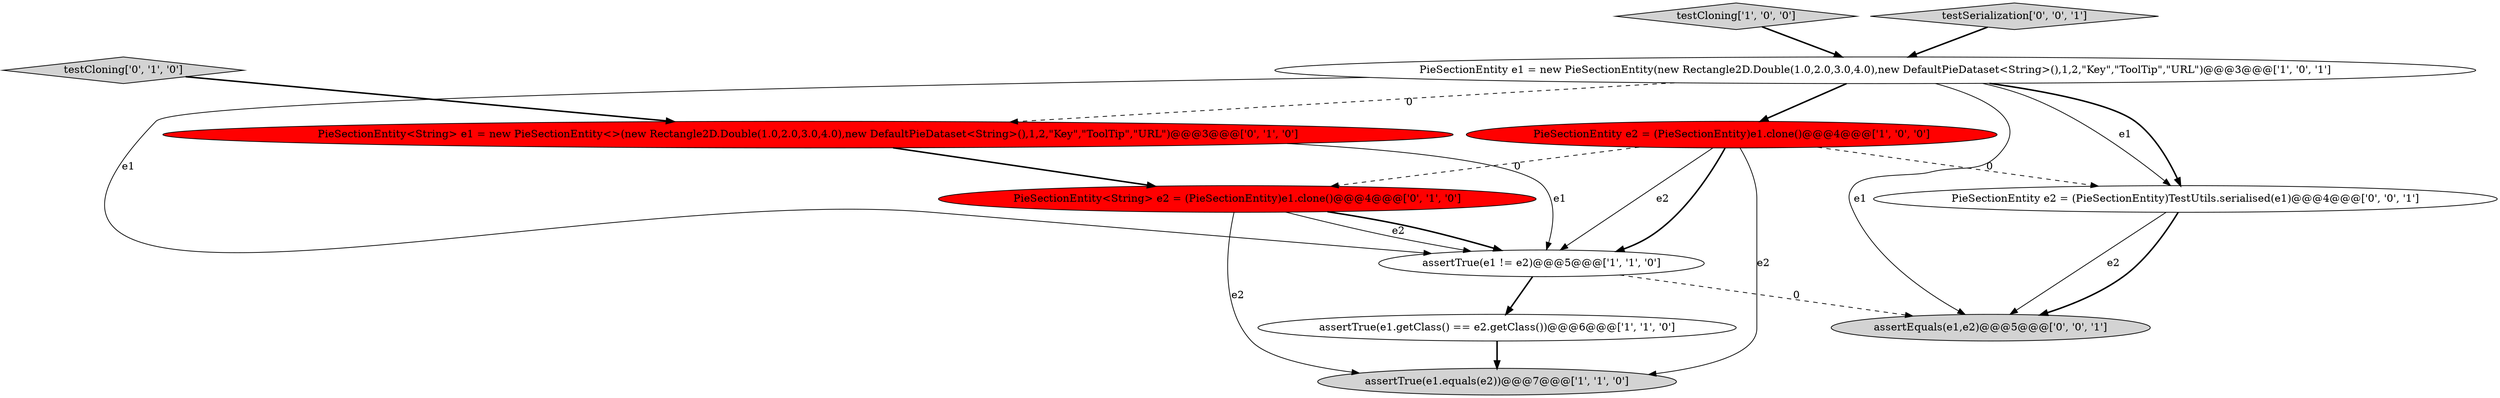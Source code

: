 digraph {
0 [style = filled, label = "testCloning['1', '0', '0']", fillcolor = lightgray, shape = diamond image = "AAA0AAABBB1BBB"];
8 [style = filled, label = "testCloning['0', '1', '0']", fillcolor = lightgray, shape = diamond image = "AAA0AAABBB2BBB"];
4 [style = filled, label = "assertTrue(e1.equals(e2))@@@7@@@['1', '1', '0']", fillcolor = lightgray, shape = ellipse image = "AAA0AAABBB1BBB"];
11 [style = filled, label = "testSerialization['0', '0', '1']", fillcolor = lightgray, shape = diamond image = "AAA0AAABBB3BBB"];
5 [style = filled, label = "assertTrue(e1.getClass() == e2.getClass())@@@6@@@['1', '1', '0']", fillcolor = white, shape = ellipse image = "AAA0AAABBB1BBB"];
10 [style = filled, label = "PieSectionEntity e2 = (PieSectionEntity)TestUtils.serialised(e1)@@@4@@@['0', '0', '1']", fillcolor = white, shape = ellipse image = "AAA0AAABBB3BBB"];
2 [style = filled, label = "PieSectionEntity e2 = (PieSectionEntity)e1.clone()@@@4@@@['1', '0', '0']", fillcolor = red, shape = ellipse image = "AAA1AAABBB1BBB"];
3 [style = filled, label = "assertTrue(e1 != e2)@@@5@@@['1', '1', '0']", fillcolor = white, shape = ellipse image = "AAA0AAABBB1BBB"];
7 [style = filled, label = "PieSectionEntity<String> e2 = (PieSectionEntity)e1.clone()@@@4@@@['0', '1', '0']", fillcolor = red, shape = ellipse image = "AAA1AAABBB2BBB"];
6 [style = filled, label = "PieSectionEntity<String> e1 = new PieSectionEntity<>(new Rectangle2D.Double(1.0,2.0,3.0,4.0),new DefaultPieDataset<String>(),1,2,\"Key\",\"ToolTip\",\"URL\")@@@3@@@['0', '1', '0']", fillcolor = red, shape = ellipse image = "AAA1AAABBB2BBB"];
9 [style = filled, label = "assertEquals(e1,e2)@@@5@@@['0', '0', '1']", fillcolor = lightgray, shape = ellipse image = "AAA0AAABBB3BBB"];
1 [style = filled, label = "PieSectionEntity e1 = new PieSectionEntity(new Rectangle2D.Double(1.0,2.0,3.0,4.0),new DefaultPieDataset<String>(),1,2,\"Key\",\"ToolTip\",\"URL\")@@@3@@@['1', '0', '1']", fillcolor = white, shape = ellipse image = "AAA0AAABBB1BBB"];
11->1 [style = bold, label=""];
2->3 [style = bold, label=""];
2->4 [style = solid, label="e2"];
6->3 [style = solid, label="e1"];
8->6 [style = bold, label=""];
10->9 [style = solid, label="e2"];
7->3 [style = solid, label="e2"];
2->7 [style = dashed, label="0"];
7->3 [style = bold, label=""];
2->10 [style = dashed, label="0"];
3->5 [style = bold, label=""];
1->9 [style = solid, label="e1"];
3->9 [style = dashed, label="0"];
1->10 [style = solid, label="e1"];
0->1 [style = bold, label=""];
1->6 [style = dashed, label="0"];
5->4 [style = bold, label=""];
7->4 [style = solid, label="e2"];
1->3 [style = solid, label="e1"];
1->2 [style = bold, label=""];
10->9 [style = bold, label=""];
6->7 [style = bold, label=""];
2->3 [style = solid, label="e2"];
1->10 [style = bold, label=""];
}
